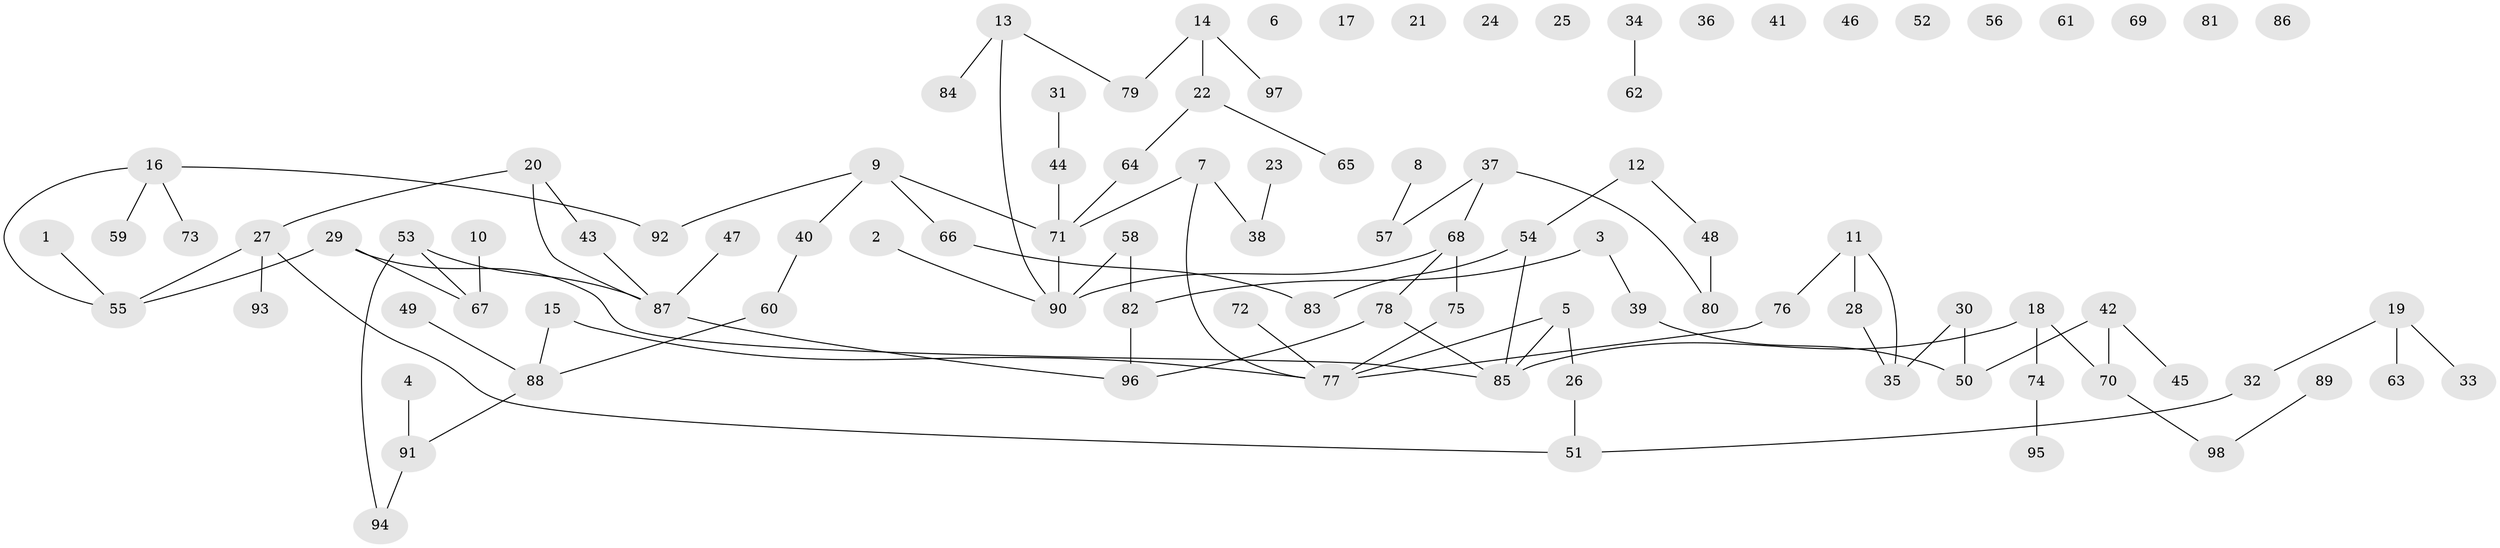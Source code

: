 // Generated by graph-tools (version 1.1) at 2025/33/03/09/25 02:33:31]
// undirected, 98 vertices, 98 edges
graph export_dot {
graph [start="1"]
  node [color=gray90,style=filled];
  1;
  2;
  3;
  4;
  5;
  6;
  7;
  8;
  9;
  10;
  11;
  12;
  13;
  14;
  15;
  16;
  17;
  18;
  19;
  20;
  21;
  22;
  23;
  24;
  25;
  26;
  27;
  28;
  29;
  30;
  31;
  32;
  33;
  34;
  35;
  36;
  37;
  38;
  39;
  40;
  41;
  42;
  43;
  44;
  45;
  46;
  47;
  48;
  49;
  50;
  51;
  52;
  53;
  54;
  55;
  56;
  57;
  58;
  59;
  60;
  61;
  62;
  63;
  64;
  65;
  66;
  67;
  68;
  69;
  70;
  71;
  72;
  73;
  74;
  75;
  76;
  77;
  78;
  79;
  80;
  81;
  82;
  83;
  84;
  85;
  86;
  87;
  88;
  89;
  90;
  91;
  92;
  93;
  94;
  95;
  96;
  97;
  98;
  1 -- 55;
  2 -- 90;
  3 -- 39;
  3 -- 82;
  4 -- 91;
  5 -- 26;
  5 -- 77;
  5 -- 85;
  7 -- 38;
  7 -- 71;
  7 -- 77;
  8 -- 57;
  9 -- 40;
  9 -- 66;
  9 -- 71;
  9 -- 92;
  10 -- 67;
  11 -- 28;
  11 -- 35;
  11 -- 76;
  12 -- 48;
  12 -- 54;
  13 -- 79;
  13 -- 84;
  13 -- 90;
  14 -- 22;
  14 -- 79;
  14 -- 97;
  15 -- 77;
  15 -- 88;
  16 -- 55;
  16 -- 59;
  16 -- 73;
  16 -- 92;
  18 -- 70;
  18 -- 74;
  18 -- 85;
  19 -- 32;
  19 -- 33;
  19 -- 63;
  20 -- 27;
  20 -- 43;
  20 -- 87;
  22 -- 64;
  22 -- 65;
  23 -- 38;
  26 -- 51;
  27 -- 51;
  27 -- 55;
  27 -- 93;
  28 -- 35;
  29 -- 55;
  29 -- 67;
  29 -- 85;
  30 -- 35;
  30 -- 50;
  31 -- 44;
  32 -- 51;
  34 -- 62;
  37 -- 57;
  37 -- 68;
  37 -- 80;
  39 -- 50;
  40 -- 60;
  42 -- 45;
  42 -- 50;
  42 -- 70;
  43 -- 87;
  44 -- 71;
  47 -- 87;
  48 -- 80;
  49 -- 88;
  53 -- 67;
  53 -- 87;
  53 -- 94;
  54 -- 83;
  54 -- 85;
  58 -- 82;
  58 -- 90;
  60 -- 88;
  64 -- 71;
  66 -- 83;
  68 -- 75;
  68 -- 78;
  68 -- 90;
  70 -- 98;
  71 -- 90;
  72 -- 77;
  74 -- 95;
  75 -- 77;
  76 -- 77;
  78 -- 85;
  78 -- 96;
  82 -- 96;
  87 -- 96;
  88 -- 91;
  89 -- 98;
  91 -- 94;
}
